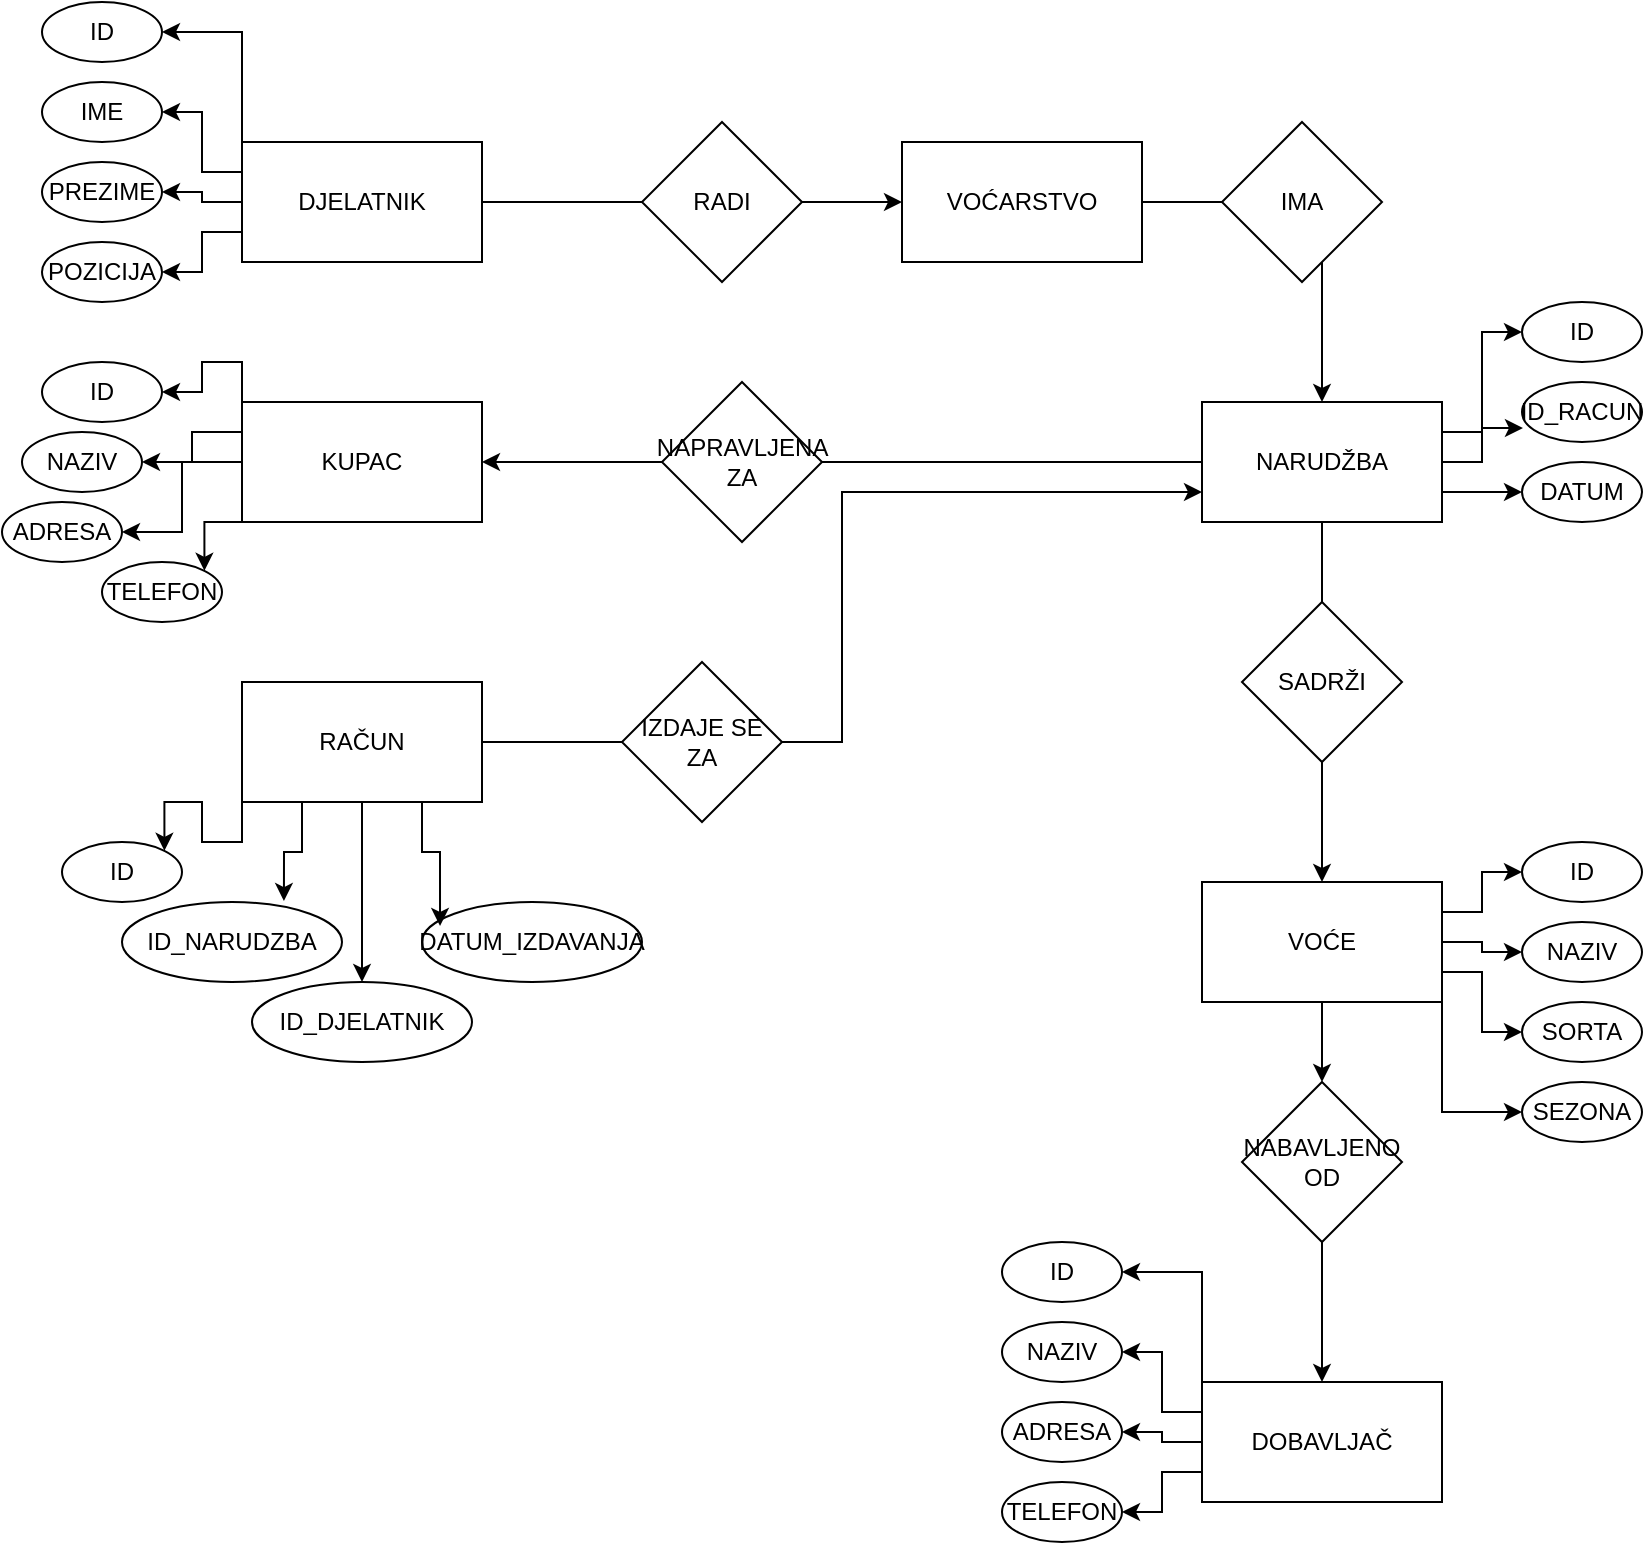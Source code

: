 <mxfile version="27.2.0">
  <diagram name="Page-1" id="FL8w64jzuJehWZaD2z6L">
    <mxGraphModel dx="1245" dy="697" grid="1" gridSize="10" guides="1" tooltips="1" connect="1" arrows="1" fold="1" page="1" pageScale="1" pageWidth="850" pageHeight="1100" math="0" shadow="0">
      <root>
        <mxCell id="0" />
        <mxCell id="1" parent="0" />
        <mxCell id="lWz0Dz89RBl9yW4Ur1Im-10" style="edgeStyle=orthogonalEdgeStyle;rounded=0;orthogonalLoop=1;jettySize=auto;html=1;exitX=1;exitY=0.5;exitDx=0;exitDy=0;entryX=0;entryY=0.5;entryDx=0;entryDy=0;" edge="1" parent="1" source="lWz0Dz89RBl9yW4Ur1Im-1" target="lWz0Dz89RBl9yW4Ur1Im-3">
          <mxGeometry relative="1" as="geometry" />
        </mxCell>
        <mxCell id="lWz0Dz89RBl9yW4Ur1Im-35" style="edgeStyle=orthogonalEdgeStyle;rounded=0;orthogonalLoop=1;jettySize=auto;html=1;exitX=0;exitY=0;exitDx=0;exitDy=0;entryX=1;entryY=0.5;entryDx=0;entryDy=0;" edge="1" parent="1" source="lWz0Dz89RBl9yW4Ur1Im-1" target="lWz0Dz89RBl9yW4Ur1Im-31">
          <mxGeometry relative="1" as="geometry" />
        </mxCell>
        <mxCell id="lWz0Dz89RBl9yW4Ur1Im-36" style="edgeStyle=orthogonalEdgeStyle;rounded=0;orthogonalLoop=1;jettySize=auto;html=1;exitX=0;exitY=0.25;exitDx=0;exitDy=0;entryX=1;entryY=0.5;entryDx=0;entryDy=0;" edge="1" parent="1" source="lWz0Dz89RBl9yW4Ur1Im-1" target="lWz0Dz89RBl9yW4Ur1Im-32">
          <mxGeometry relative="1" as="geometry" />
        </mxCell>
        <mxCell id="lWz0Dz89RBl9yW4Ur1Im-37" style="edgeStyle=orthogonalEdgeStyle;rounded=0;orthogonalLoop=1;jettySize=auto;html=1;exitX=0;exitY=0.5;exitDx=0;exitDy=0;entryX=1;entryY=0.5;entryDx=0;entryDy=0;" edge="1" parent="1" source="lWz0Dz89RBl9yW4Ur1Im-1" target="lWz0Dz89RBl9yW4Ur1Im-33">
          <mxGeometry relative="1" as="geometry" />
        </mxCell>
        <mxCell id="lWz0Dz89RBl9yW4Ur1Im-38" style="edgeStyle=orthogonalEdgeStyle;rounded=0;orthogonalLoop=1;jettySize=auto;html=1;exitX=0;exitY=0.75;exitDx=0;exitDy=0;entryX=1;entryY=0.5;entryDx=0;entryDy=0;" edge="1" parent="1" source="lWz0Dz89RBl9yW4Ur1Im-1" target="lWz0Dz89RBl9yW4Ur1Im-34">
          <mxGeometry relative="1" as="geometry" />
        </mxCell>
        <mxCell id="lWz0Dz89RBl9yW4Ur1Im-1" value="DJELATNIK" style="rounded=0;whiteSpace=wrap;html=1;" vertex="1" parent="1">
          <mxGeometry x="120" y="80" width="120" height="60" as="geometry" />
        </mxCell>
        <mxCell id="lWz0Dz89RBl9yW4Ur1Im-2" value="RADI" style="rhombus;whiteSpace=wrap;html=1;" vertex="1" parent="1">
          <mxGeometry x="320" y="70" width="80" height="80" as="geometry" />
        </mxCell>
        <mxCell id="lWz0Dz89RBl9yW4Ur1Im-11" style="edgeStyle=orthogonalEdgeStyle;rounded=0;orthogonalLoop=1;jettySize=auto;html=1;exitX=1;exitY=0.5;exitDx=0;exitDy=0;entryX=0.5;entryY=0;entryDx=0;entryDy=0;" edge="1" parent="1" source="lWz0Dz89RBl9yW4Ur1Im-3" target="lWz0Dz89RBl9yW4Ur1Im-5">
          <mxGeometry relative="1" as="geometry" />
        </mxCell>
        <mxCell id="lWz0Dz89RBl9yW4Ur1Im-3" value="VOĆARSTVO" style="rounded=0;whiteSpace=wrap;html=1;" vertex="1" parent="1">
          <mxGeometry x="450" y="80" width="120" height="60" as="geometry" />
        </mxCell>
        <mxCell id="lWz0Dz89RBl9yW4Ur1Im-4" value="IMA" style="rhombus;whiteSpace=wrap;html=1;" vertex="1" parent="1">
          <mxGeometry x="610" y="70" width="80" height="80" as="geometry" />
        </mxCell>
        <mxCell id="lWz0Dz89RBl9yW4Ur1Im-17" style="edgeStyle=orthogonalEdgeStyle;rounded=0;orthogonalLoop=1;jettySize=auto;html=1;exitX=0.5;exitY=1;exitDx=0;exitDy=0;entryX=0.5;entryY=0;entryDx=0;entryDy=0;" edge="1" parent="1" source="lWz0Dz89RBl9yW4Ur1Im-5" target="lWz0Dz89RBl9yW4Ur1Im-7">
          <mxGeometry relative="1" as="geometry" />
        </mxCell>
        <mxCell id="lWz0Dz89RBl9yW4Ur1Im-23" style="edgeStyle=orthogonalEdgeStyle;rounded=0;orthogonalLoop=1;jettySize=auto;html=1;exitX=0;exitY=0.5;exitDx=0;exitDy=0;entryX=1;entryY=0.5;entryDx=0;entryDy=0;" edge="1" parent="1" source="lWz0Dz89RBl9yW4Ur1Im-5" target="lWz0Dz89RBl9yW4Ur1Im-21">
          <mxGeometry relative="1" as="geometry" />
        </mxCell>
        <mxCell id="lWz0Dz89RBl9yW4Ur1Im-59" style="edgeStyle=orthogonalEdgeStyle;rounded=0;orthogonalLoop=1;jettySize=auto;html=1;exitX=1;exitY=0.25;exitDx=0;exitDy=0;entryX=0;entryY=0.5;entryDx=0;entryDy=0;" edge="1" parent="1" source="lWz0Dz89RBl9yW4Ur1Im-5" target="lWz0Dz89RBl9yW4Ur1Im-56">
          <mxGeometry relative="1" as="geometry" />
        </mxCell>
        <mxCell id="lWz0Dz89RBl9yW4Ur1Im-61" style="edgeStyle=orthogonalEdgeStyle;rounded=0;orthogonalLoop=1;jettySize=auto;html=1;exitX=1;exitY=0.75;exitDx=0;exitDy=0;entryX=0;entryY=0.5;entryDx=0;entryDy=0;" edge="1" parent="1" source="lWz0Dz89RBl9yW4Ur1Im-5" target="lWz0Dz89RBl9yW4Ur1Im-58">
          <mxGeometry relative="1" as="geometry" />
        </mxCell>
        <mxCell id="lWz0Dz89RBl9yW4Ur1Im-5" value="NARUDŽBA" style="rounded=0;whiteSpace=wrap;html=1;" vertex="1" parent="1">
          <mxGeometry x="600" y="210" width="120" height="60" as="geometry" />
        </mxCell>
        <mxCell id="lWz0Dz89RBl9yW4Ur1Im-18" style="edgeStyle=orthogonalEdgeStyle;rounded=0;orthogonalLoop=1;jettySize=auto;html=1;exitX=0.5;exitY=1;exitDx=0;exitDy=0;entryX=0.5;entryY=0;entryDx=0;entryDy=0;" edge="1" parent="1" source="lWz0Dz89RBl9yW4Ur1Im-8" target="lWz0Dz89RBl9yW4Ur1Im-9">
          <mxGeometry relative="1" as="geometry" />
        </mxCell>
        <mxCell id="lWz0Dz89RBl9yW4Ur1Im-75" style="edgeStyle=orthogonalEdgeStyle;rounded=0;orthogonalLoop=1;jettySize=auto;html=1;exitX=1;exitY=0.25;exitDx=0;exitDy=0;entryX=0;entryY=0.5;entryDx=0;entryDy=0;" edge="1" parent="1" source="lWz0Dz89RBl9yW4Ur1Im-7" target="lWz0Dz89RBl9yW4Ur1Im-71">
          <mxGeometry relative="1" as="geometry" />
        </mxCell>
        <mxCell id="lWz0Dz89RBl9yW4Ur1Im-76" style="edgeStyle=orthogonalEdgeStyle;rounded=0;orthogonalLoop=1;jettySize=auto;html=1;exitX=1;exitY=0.5;exitDx=0;exitDy=0;entryX=0;entryY=0.5;entryDx=0;entryDy=0;" edge="1" parent="1" source="lWz0Dz89RBl9yW4Ur1Im-7" target="lWz0Dz89RBl9yW4Ur1Im-72">
          <mxGeometry relative="1" as="geometry" />
        </mxCell>
        <mxCell id="lWz0Dz89RBl9yW4Ur1Im-77" style="edgeStyle=orthogonalEdgeStyle;rounded=0;orthogonalLoop=1;jettySize=auto;html=1;exitX=1;exitY=0.75;exitDx=0;exitDy=0;entryX=0;entryY=0.5;entryDx=0;entryDy=0;" edge="1" parent="1" source="lWz0Dz89RBl9yW4Ur1Im-7" target="lWz0Dz89RBl9yW4Ur1Im-73">
          <mxGeometry relative="1" as="geometry" />
        </mxCell>
        <mxCell id="lWz0Dz89RBl9yW4Ur1Im-78" style="edgeStyle=orthogonalEdgeStyle;rounded=0;orthogonalLoop=1;jettySize=auto;html=1;exitX=1;exitY=1;exitDx=0;exitDy=0;entryX=0;entryY=0.5;entryDx=0;entryDy=0;" edge="1" parent="1" source="lWz0Dz89RBl9yW4Ur1Im-7" target="lWz0Dz89RBl9yW4Ur1Im-74">
          <mxGeometry relative="1" as="geometry" />
        </mxCell>
        <mxCell id="lWz0Dz89RBl9yW4Ur1Im-7" value="VOĆE" style="rounded=0;whiteSpace=wrap;html=1;" vertex="1" parent="1">
          <mxGeometry x="600" y="450" width="120" height="60" as="geometry" />
        </mxCell>
        <mxCell id="lWz0Dz89RBl9yW4Ur1Im-43" style="edgeStyle=orthogonalEdgeStyle;rounded=0;orthogonalLoop=1;jettySize=auto;html=1;exitX=0;exitY=0;exitDx=0;exitDy=0;entryX=1;entryY=0.5;entryDx=0;entryDy=0;" edge="1" parent="1" source="lWz0Dz89RBl9yW4Ur1Im-9" target="lWz0Dz89RBl9yW4Ur1Im-39">
          <mxGeometry relative="1" as="geometry" />
        </mxCell>
        <mxCell id="lWz0Dz89RBl9yW4Ur1Im-44" style="edgeStyle=orthogonalEdgeStyle;rounded=0;orthogonalLoop=1;jettySize=auto;html=1;exitX=0;exitY=0.25;exitDx=0;exitDy=0;entryX=1;entryY=0.5;entryDx=0;entryDy=0;" edge="1" parent="1" source="lWz0Dz89RBl9yW4Ur1Im-9" target="lWz0Dz89RBl9yW4Ur1Im-40">
          <mxGeometry relative="1" as="geometry" />
        </mxCell>
        <mxCell id="lWz0Dz89RBl9yW4Ur1Im-45" style="edgeStyle=orthogonalEdgeStyle;rounded=0;orthogonalLoop=1;jettySize=auto;html=1;exitX=0;exitY=0.5;exitDx=0;exitDy=0;entryX=1;entryY=0.5;entryDx=0;entryDy=0;" edge="1" parent="1" source="lWz0Dz89RBl9yW4Ur1Im-9" target="lWz0Dz89RBl9yW4Ur1Im-41">
          <mxGeometry relative="1" as="geometry" />
        </mxCell>
        <mxCell id="lWz0Dz89RBl9yW4Ur1Im-46" style="edgeStyle=orthogonalEdgeStyle;rounded=0;orthogonalLoop=1;jettySize=auto;html=1;exitX=0;exitY=0.75;exitDx=0;exitDy=0;entryX=1;entryY=0.5;entryDx=0;entryDy=0;" edge="1" parent="1" source="lWz0Dz89RBl9yW4Ur1Im-9" target="lWz0Dz89RBl9yW4Ur1Im-42">
          <mxGeometry relative="1" as="geometry" />
        </mxCell>
        <mxCell id="lWz0Dz89RBl9yW4Ur1Im-9" value="DOBAVLJAČ" style="rounded=0;whiteSpace=wrap;html=1;" vertex="1" parent="1">
          <mxGeometry x="600" y="700" width="120" height="60" as="geometry" />
        </mxCell>
        <mxCell id="lWz0Dz89RBl9yW4Ur1Im-6" value="SADRŽI" style="rhombus;whiteSpace=wrap;html=1;" vertex="1" parent="1">
          <mxGeometry x="620" y="310" width="80" height="80" as="geometry" />
        </mxCell>
        <mxCell id="lWz0Dz89RBl9yW4Ur1Im-19" value="" style="edgeStyle=orthogonalEdgeStyle;rounded=0;orthogonalLoop=1;jettySize=auto;html=1;exitX=0.5;exitY=1;exitDx=0;exitDy=0;entryX=0.5;entryY=0;entryDx=0;entryDy=0;" edge="1" parent="1" source="lWz0Dz89RBl9yW4Ur1Im-7" target="lWz0Dz89RBl9yW4Ur1Im-8">
          <mxGeometry relative="1" as="geometry">
            <mxPoint x="660" y="510" as="sourcePoint" />
            <mxPoint x="660" y="700" as="targetPoint" />
          </mxGeometry>
        </mxCell>
        <mxCell id="lWz0Dz89RBl9yW4Ur1Im-8" value="NABAVLJENO OD" style="rhombus;whiteSpace=wrap;html=1;" vertex="1" parent="1">
          <mxGeometry x="620" y="550" width="80" height="80" as="geometry" />
        </mxCell>
        <mxCell id="lWz0Dz89RBl9yW4Ur1Im-52" style="edgeStyle=orthogonalEdgeStyle;rounded=0;orthogonalLoop=1;jettySize=auto;html=1;exitX=0;exitY=0;exitDx=0;exitDy=0;entryX=1;entryY=0.5;entryDx=0;entryDy=0;" edge="1" parent="1" source="lWz0Dz89RBl9yW4Ur1Im-21" target="lWz0Dz89RBl9yW4Ur1Im-47">
          <mxGeometry relative="1" as="geometry" />
        </mxCell>
        <mxCell id="lWz0Dz89RBl9yW4Ur1Im-53" style="edgeStyle=orthogonalEdgeStyle;rounded=0;orthogonalLoop=1;jettySize=auto;html=1;exitX=0;exitY=0.25;exitDx=0;exitDy=0;entryX=1;entryY=0.5;entryDx=0;entryDy=0;" edge="1" parent="1" source="lWz0Dz89RBl9yW4Ur1Im-21" target="lWz0Dz89RBl9yW4Ur1Im-48">
          <mxGeometry relative="1" as="geometry" />
        </mxCell>
        <mxCell id="lWz0Dz89RBl9yW4Ur1Im-54" style="edgeStyle=orthogonalEdgeStyle;rounded=0;orthogonalLoop=1;jettySize=auto;html=1;exitX=0;exitY=0.5;exitDx=0;exitDy=0;entryX=1;entryY=0.5;entryDx=0;entryDy=0;" edge="1" parent="1" source="lWz0Dz89RBl9yW4Ur1Im-21" target="lWz0Dz89RBl9yW4Ur1Im-49">
          <mxGeometry relative="1" as="geometry" />
        </mxCell>
        <mxCell id="lWz0Dz89RBl9yW4Ur1Im-55" style="edgeStyle=orthogonalEdgeStyle;rounded=0;orthogonalLoop=1;jettySize=auto;html=1;exitX=0;exitY=1;exitDx=0;exitDy=0;entryX=1;entryY=0;entryDx=0;entryDy=0;" edge="1" parent="1" source="lWz0Dz89RBl9yW4Ur1Im-21" target="lWz0Dz89RBl9yW4Ur1Im-50">
          <mxGeometry relative="1" as="geometry" />
        </mxCell>
        <mxCell id="lWz0Dz89RBl9yW4Ur1Im-21" value="KUPAC" style="rounded=0;whiteSpace=wrap;html=1;" vertex="1" parent="1">
          <mxGeometry x="120" y="210" width="120" height="60" as="geometry" />
        </mxCell>
        <mxCell id="lWz0Dz89RBl9yW4Ur1Im-24" style="edgeStyle=orthogonalEdgeStyle;rounded=0;orthogonalLoop=1;jettySize=auto;html=1;exitX=1;exitY=0.5;exitDx=0;exitDy=0;entryX=0;entryY=0.75;entryDx=0;entryDy=0;" edge="1" parent="1" source="lWz0Dz89RBl9yW4Ur1Im-22" target="lWz0Dz89RBl9yW4Ur1Im-5">
          <mxGeometry relative="1" as="geometry" />
        </mxCell>
        <mxCell id="lWz0Dz89RBl9yW4Ur1Im-67" style="edgeStyle=orthogonalEdgeStyle;rounded=0;orthogonalLoop=1;jettySize=auto;html=1;exitX=0;exitY=1;exitDx=0;exitDy=0;entryX=1;entryY=0;entryDx=0;entryDy=0;" edge="1" parent="1" source="lWz0Dz89RBl9yW4Ur1Im-22" target="lWz0Dz89RBl9yW4Ur1Im-62">
          <mxGeometry relative="1" as="geometry" />
        </mxCell>
        <mxCell id="lWz0Dz89RBl9yW4Ur1Im-69" style="edgeStyle=orthogonalEdgeStyle;rounded=0;orthogonalLoop=1;jettySize=auto;html=1;exitX=0.5;exitY=1;exitDx=0;exitDy=0;entryX=0.5;entryY=0;entryDx=0;entryDy=0;" edge="1" parent="1" source="lWz0Dz89RBl9yW4Ur1Im-22" target="lWz0Dz89RBl9yW4Ur1Im-65">
          <mxGeometry relative="1" as="geometry" />
        </mxCell>
        <mxCell id="lWz0Dz89RBl9yW4Ur1Im-22" value="RAČUN" style="rounded=0;whiteSpace=wrap;html=1;" vertex="1" parent="1">
          <mxGeometry x="120" y="350" width="120" height="60" as="geometry" />
        </mxCell>
        <mxCell id="lWz0Dz89RBl9yW4Ur1Im-25" value="NAPRAVLJENA ZA" style="rhombus;whiteSpace=wrap;html=1;" vertex="1" parent="1">
          <mxGeometry x="330" y="200" width="80" height="80" as="geometry" />
        </mxCell>
        <mxCell id="lWz0Dz89RBl9yW4Ur1Im-28" value="IZDAJE SE ZA" style="rhombus;whiteSpace=wrap;html=1;" vertex="1" parent="1">
          <mxGeometry x="310" y="340" width="80" height="80" as="geometry" />
        </mxCell>
        <mxCell id="lWz0Dz89RBl9yW4Ur1Im-31" value="ID" style="ellipse;whiteSpace=wrap;html=1;" vertex="1" parent="1">
          <mxGeometry x="20" y="10" width="60" height="30" as="geometry" />
        </mxCell>
        <mxCell id="lWz0Dz89RBl9yW4Ur1Im-32" value="IME&lt;span style=&quot;color: rgba(0, 0, 0, 0); font-family: monospace; font-size: 0px; text-align: start; text-wrap-mode: nowrap;&quot;&gt;%3CmxGraphModel%3E%3Croot%3E%3CmxCell%20id%3D%220%22%2F%3E%3CmxCell%20id%3D%221%22%20parent%3D%220%22%2F%3E%3CmxCell%20id%3D%222%22%20value%3D%22ID%22%20style%3D%22ellipse%3BwhiteSpace%3Dwrap%3Bhtml%3D1%3B%22%20vertex%3D%221%22%20parent%3D%221%22%3E%3CmxGeometry%20x%3D%2220%22%20y%3D%2210%22%20width%3D%2260%22%20height%3D%2230%22%20as%3D%22geometry%22%2F%3E%3C%2FmxCell%3E%3C%2Froot%3E%3C%2FmxGraphModel%3E&lt;/span&gt;" style="ellipse;whiteSpace=wrap;html=1;" vertex="1" parent="1">
          <mxGeometry x="20" y="50" width="60" height="30" as="geometry" />
        </mxCell>
        <mxCell id="lWz0Dz89RBl9yW4Ur1Im-33" value="PREZIME&lt;span style=&quot;color: rgba(0, 0, 0, 0); font-family: monospace; font-size: 0px; text-align: start; text-wrap-mode: nowrap;&quot;&gt;%3CmxGraphModel%3E%3Croot%3E%3CmxCell%20id%3D%220%22%2F%3E%3CmxCell%20id%3D%221%22%20parent%3D%220%22%2F%3E%3CmxCell%20id%3D%222%22%20value%3D%22ID%22%20style%3D%22ellipse%3BwhiteSpace%3Dwrap%3Bhtml%3D1%3B%22%20vertex%3D%221%22%20parent%3D%221%22%3E%3CmxGeometry%20x%3D%2220%22%20y%3D%2210%22%20width%3D%2260%22%20height%3D%2230%22%20as%3D%22geometry%22%2F%3E%3C%2FmxCell%3E%3C%2Froot%3E%3C%2FmxGraphModel%3E&lt;/span&gt;" style="ellipse;whiteSpace=wrap;html=1;" vertex="1" parent="1">
          <mxGeometry x="20" y="90" width="60" height="30" as="geometry" />
        </mxCell>
        <mxCell id="lWz0Dz89RBl9yW4Ur1Im-34" value="POZICIJA" style="ellipse;whiteSpace=wrap;html=1;" vertex="1" parent="1">
          <mxGeometry x="20" y="130" width="60" height="30" as="geometry" />
        </mxCell>
        <mxCell id="lWz0Dz89RBl9yW4Ur1Im-39" value="ID" style="ellipse;whiteSpace=wrap;html=1;" vertex="1" parent="1">
          <mxGeometry x="500" y="630" width="60" height="30" as="geometry" />
        </mxCell>
        <mxCell id="lWz0Dz89RBl9yW4Ur1Im-40" value="NAZIV" style="ellipse;whiteSpace=wrap;html=1;" vertex="1" parent="1">
          <mxGeometry x="500" y="670" width="60" height="30" as="geometry" />
        </mxCell>
        <mxCell id="lWz0Dz89RBl9yW4Ur1Im-41" value="ADRESA" style="ellipse;whiteSpace=wrap;html=1;" vertex="1" parent="1">
          <mxGeometry x="500" y="710" width="60" height="30" as="geometry" />
        </mxCell>
        <mxCell id="lWz0Dz89RBl9yW4Ur1Im-42" value="TELEFON" style="ellipse;whiteSpace=wrap;html=1;" vertex="1" parent="1">
          <mxGeometry x="500" y="750" width="60" height="30" as="geometry" />
        </mxCell>
        <mxCell id="lWz0Dz89RBl9yW4Ur1Im-47" value="ID" style="ellipse;whiteSpace=wrap;html=1;" vertex="1" parent="1">
          <mxGeometry x="20" y="190" width="60" height="30" as="geometry" />
        </mxCell>
        <mxCell id="lWz0Dz89RBl9yW4Ur1Im-48" value="NAZIV" style="ellipse;whiteSpace=wrap;html=1;" vertex="1" parent="1">
          <mxGeometry x="10" y="225" width="60" height="30" as="geometry" />
        </mxCell>
        <mxCell id="lWz0Dz89RBl9yW4Ur1Im-49" value="ADRESA" style="ellipse;whiteSpace=wrap;html=1;" vertex="1" parent="1">
          <mxGeometry y="260" width="60" height="30" as="geometry" />
        </mxCell>
        <mxCell id="lWz0Dz89RBl9yW4Ur1Im-50" value="TELEFON" style="ellipse;whiteSpace=wrap;html=1;" vertex="1" parent="1">
          <mxGeometry x="50" y="290" width="60" height="30" as="geometry" />
        </mxCell>
        <mxCell id="lWz0Dz89RBl9yW4Ur1Im-56" value="ID" style="ellipse;whiteSpace=wrap;html=1;" vertex="1" parent="1">
          <mxGeometry x="760" y="160" width="60" height="30" as="geometry" />
        </mxCell>
        <mxCell id="lWz0Dz89RBl9yW4Ur1Im-57" value="ID_RACUN" style="ellipse;whiteSpace=wrap;html=1;" vertex="1" parent="1">
          <mxGeometry x="760" y="200" width="60" height="30" as="geometry" />
        </mxCell>
        <mxCell id="lWz0Dz89RBl9yW4Ur1Im-58" value="DATUM" style="ellipse;whiteSpace=wrap;html=1;" vertex="1" parent="1">
          <mxGeometry x="760" y="240" width="60" height="30" as="geometry" />
        </mxCell>
        <mxCell id="lWz0Dz89RBl9yW4Ur1Im-60" style="edgeStyle=orthogonalEdgeStyle;rounded=0;orthogonalLoop=1;jettySize=auto;html=1;exitX=1;exitY=0.5;exitDx=0;exitDy=0;entryX=0.008;entryY=0.767;entryDx=0;entryDy=0;entryPerimeter=0;" edge="1" parent="1" source="lWz0Dz89RBl9yW4Ur1Im-5" target="lWz0Dz89RBl9yW4Ur1Im-57">
          <mxGeometry relative="1" as="geometry" />
        </mxCell>
        <mxCell id="lWz0Dz89RBl9yW4Ur1Im-62" value="ID" style="ellipse;whiteSpace=wrap;html=1;" vertex="1" parent="1">
          <mxGeometry x="30" y="430" width="60" height="30" as="geometry" />
        </mxCell>
        <mxCell id="lWz0Dz89RBl9yW4Ur1Im-64" value="ID_NARUDZBA" style="ellipse;whiteSpace=wrap;html=1;" vertex="1" parent="1">
          <mxGeometry x="60" y="460" width="110" height="40" as="geometry" />
        </mxCell>
        <mxCell id="lWz0Dz89RBl9yW4Ur1Im-65" value="ID_DJELATNIK" style="ellipse;whiteSpace=wrap;html=1;" vertex="1" parent="1">
          <mxGeometry x="125" y="500" width="110" height="40" as="geometry" />
        </mxCell>
        <mxCell id="lWz0Dz89RBl9yW4Ur1Im-66" value="DATUM_IZDAVANJA" style="ellipse;whiteSpace=wrap;html=1;" vertex="1" parent="1">
          <mxGeometry x="210" y="460" width="110" height="40" as="geometry" />
        </mxCell>
        <mxCell id="lWz0Dz89RBl9yW4Ur1Im-68" style="edgeStyle=orthogonalEdgeStyle;rounded=0;orthogonalLoop=1;jettySize=auto;html=1;exitX=0.25;exitY=1;exitDx=0;exitDy=0;entryX=0.736;entryY=-0.012;entryDx=0;entryDy=0;entryPerimeter=0;" edge="1" parent="1" source="lWz0Dz89RBl9yW4Ur1Im-22" target="lWz0Dz89RBl9yW4Ur1Im-64">
          <mxGeometry relative="1" as="geometry" />
        </mxCell>
        <mxCell id="lWz0Dz89RBl9yW4Ur1Im-70" style="edgeStyle=orthogonalEdgeStyle;rounded=0;orthogonalLoop=1;jettySize=auto;html=1;exitX=0.75;exitY=1;exitDx=0;exitDy=0;entryX=0.082;entryY=0.3;entryDx=0;entryDy=0;entryPerimeter=0;" edge="1" parent="1" source="lWz0Dz89RBl9yW4Ur1Im-22" target="lWz0Dz89RBl9yW4Ur1Im-66">
          <mxGeometry relative="1" as="geometry" />
        </mxCell>
        <mxCell id="lWz0Dz89RBl9yW4Ur1Im-71" value="ID" style="ellipse;whiteSpace=wrap;html=1;" vertex="1" parent="1">
          <mxGeometry x="760" y="430" width="60" height="30" as="geometry" />
        </mxCell>
        <mxCell id="lWz0Dz89RBl9yW4Ur1Im-72" value="NAZIV" style="ellipse;whiteSpace=wrap;html=1;" vertex="1" parent="1">
          <mxGeometry x="760" y="470" width="60" height="30" as="geometry" />
        </mxCell>
        <mxCell id="lWz0Dz89RBl9yW4Ur1Im-73" value="SORTA" style="ellipse;whiteSpace=wrap;html=1;" vertex="1" parent="1">
          <mxGeometry x="760" y="510" width="60" height="30" as="geometry" />
        </mxCell>
        <mxCell id="lWz0Dz89RBl9yW4Ur1Im-74" value="SEZONA" style="ellipse;whiteSpace=wrap;html=1;" vertex="1" parent="1">
          <mxGeometry x="760" y="550" width="60" height="30" as="geometry" />
        </mxCell>
      </root>
    </mxGraphModel>
  </diagram>
</mxfile>
